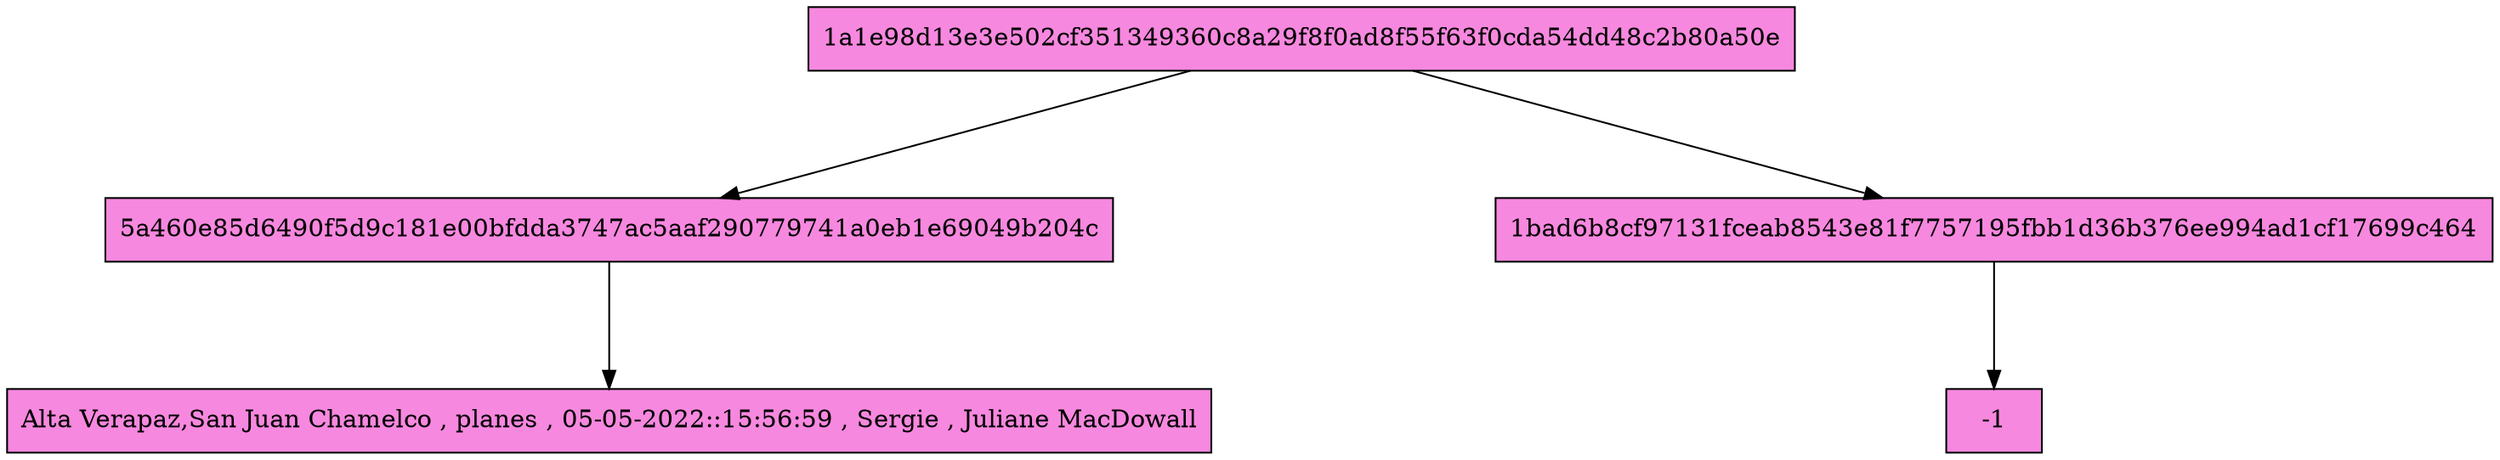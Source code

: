 digraph G {
nodesep=3; 
ranksep=1;
node[shape=box style = filled fillcolor="#F788DF"];
	NodoABB1478343740[ label="1a1e98d13e3e502cf351349360c8a29f8f0ad8f55f63f0cda54dd48c2b80a50e"  ];
	NodoABB1651781739[ label="5a460e85d6490f5d9c181e00bfdda3747ac5aaf290779741a0eb1e69049b204c"];
NodoABB1478343740->NodoABB1651781739
	NodoABB1651781739[ label="5a460e85d6490f5d9c181e00bfdda3747ac5aaf290779741a0eb1e69049b204c"  ];
	NodoABB16517817395a460e85d6490f5d9c181e00bfdda3747ac5aaf290779741a0eb1e69049b204c[ label="Alta Verapaz,San Juan Chamelco , planes , 05-05-2022::15:56:59 , Sergie , Juliane MacDowall"  ];
NodoABB1651781739->NodoABB16517817395a460e85d6490f5d9c181e00bfdda3747ac5aaf290779741a0eb1e69049b204c
	NodoABB1711094236[ label="1bad6b8cf97131fceab8543e81f7757195fbb1d36b376ee994ad1cf17699c464" ];
NodoABB1478343740->NodoABB1711094236
	NodoABB1711094236[ label="1bad6b8cf97131fceab8543e81f7757195fbb1d36b376ee994ad1cf17699c464"  ];
	NodoABB17110942361bad6b8cf97131fceab8543e81f7757195fbb1d36b376ee994ad1cf17699c464[ label="-1"  ];
NodoABB1711094236->NodoABB17110942361bad6b8cf97131fceab8543e81f7757195fbb1d36b376ee994ad1cf17699c464
}